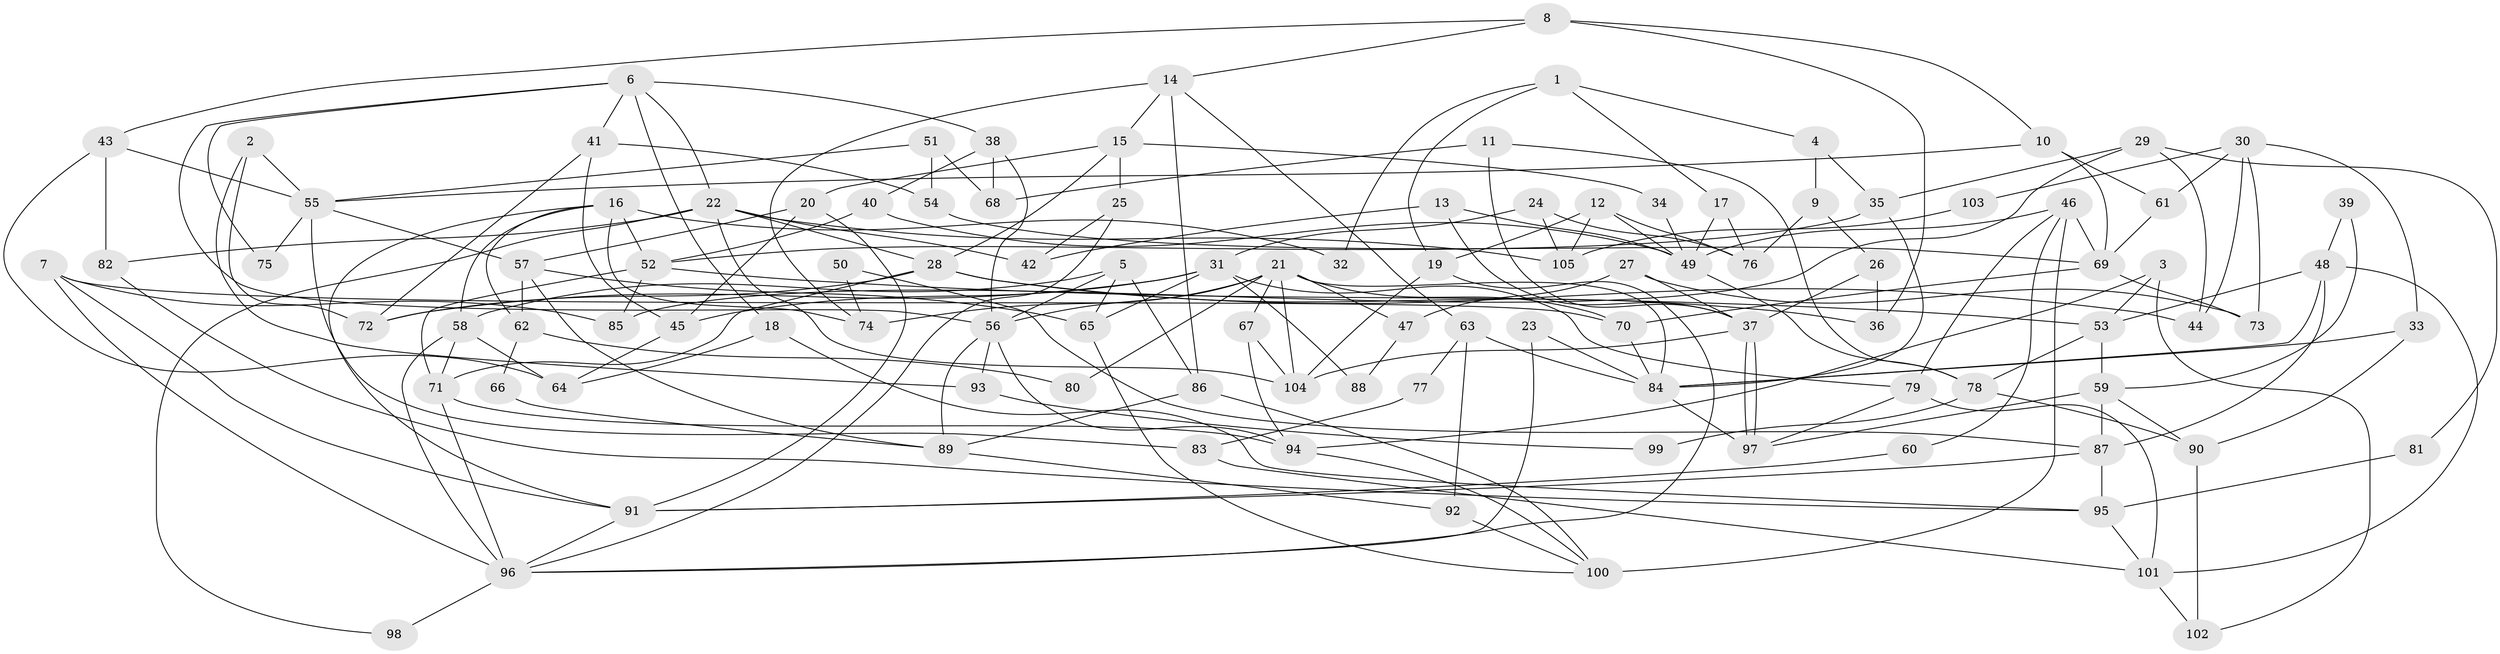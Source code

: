 // Generated by graph-tools (version 1.1) at 2025/15/03/09/25 04:15:02]
// undirected, 105 vertices, 210 edges
graph export_dot {
graph [start="1"]
  node [color=gray90,style=filled];
  1;
  2;
  3;
  4;
  5;
  6;
  7;
  8;
  9;
  10;
  11;
  12;
  13;
  14;
  15;
  16;
  17;
  18;
  19;
  20;
  21;
  22;
  23;
  24;
  25;
  26;
  27;
  28;
  29;
  30;
  31;
  32;
  33;
  34;
  35;
  36;
  37;
  38;
  39;
  40;
  41;
  42;
  43;
  44;
  45;
  46;
  47;
  48;
  49;
  50;
  51;
  52;
  53;
  54;
  55;
  56;
  57;
  58;
  59;
  60;
  61;
  62;
  63;
  64;
  65;
  66;
  67;
  68;
  69;
  70;
  71;
  72;
  73;
  74;
  75;
  76;
  77;
  78;
  79;
  80;
  81;
  82;
  83;
  84;
  85;
  86;
  87;
  88;
  89;
  90;
  91;
  92;
  93;
  94;
  95;
  96;
  97;
  98;
  99;
  100;
  101;
  102;
  103;
  104;
  105;
  1 -- 4;
  1 -- 19;
  1 -- 17;
  1 -- 32;
  2 -- 72;
  2 -- 55;
  2 -- 93;
  3 -- 94;
  3 -- 102;
  3 -- 53;
  4 -- 35;
  4 -- 9;
  5 -- 58;
  5 -- 65;
  5 -- 56;
  5 -- 86;
  6 -- 41;
  6 -- 22;
  6 -- 18;
  6 -- 38;
  6 -- 56;
  6 -- 75;
  7 -- 70;
  7 -- 91;
  7 -- 85;
  7 -- 96;
  8 -- 14;
  8 -- 10;
  8 -- 36;
  8 -- 43;
  9 -- 76;
  9 -- 26;
  10 -- 61;
  10 -- 69;
  10 -- 55;
  11 -- 78;
  11 -- 37;
  11 -- 68;
  12 -- 49;
  12 -- 19;
  12 -- 76;
  12 -- 105;
  13 -- 42;
  13 -- 49;
  13 -- 37;
  14 -- 86;
  14 -- 74;
  14 -- 15;
  14 -- 63;
  15 -- 28;
  15 -- 20;
  15 -- 25;
  15 -- 34;
  16 -- 91;
  16 -- 58;
  16 -- 32;
  16 -- 52;
  16 -- 62;
  16 -- 74;
  17 -- 49;
  17 -- 76;
  18 -- 64;
  18 -- 95;
  19 -- 96;
  19 -- 104;
  20 -- 57;
  20 -- 45;
  20 -- 91;
  21 -- 56;
  21 -- 104;
  21 -- 47;
  21 -- 67;
  21 -- 70;
  21 -- 74;
  21 -- 80;
  21 -- 84;
  22 -- 105;
  22 -- 104;
  22 -- 28;
  22 -- 42;
  22 -- 82;
  22 -- 98;
  23 -- 96;
  23 -- 84;
  24 -- 76;
  24 -- 31;
  24 -- 105;
  25 -- 96;
  25 -- 42;
  26 -- 37;
  26 -- 36;
  27 -- 37;
  27 -- 73;
  27 -- 47;
  28 -- 71;
  28 -- 36;
  28 -- 44;
  28 -- 72;
  29 -- 35;
  29 -- 85;
  29 -- 44;
  29 -- 81;
  30 -- 44;
  30 -- 33;
  30 -- 61;
  30 -- 73;
  30 -- 103;
  31 -- 65;
  31 -- 45;
  31 -- 72;
  31 -- 79;
  31 -- 88;
  33 -- 84;
  33 -- 90;
  34 -- 49;
  35 -- 52;
  35 -- 84;
  37 -- 97;
  37 -- 97;
  37 -- 104;
  38 -- 56;
  38 -- 40;
  38 -- 68;
  39 -- 48;
  39 -- 59;
  40 -- 52;
  40 -- 49;
  41 -- 45;
  41 -- 72;
  41 -- 54;
  43 -- 55;
  43 -- 64;
  43 -- 82;
  45 -- 64;
  46 -- 79;
  46 -- 100;
  46 -- 49;
  46 -- 60;
  46 -- 69;
  47 -- 88;
  48 -- 84;
  48 -- 87;
  48 -- 53;
  48 -- 101;
  49 -- 78;
  50 -- 87;
  50 -- 74;
  51 -- 68;
  51 -- 54;
  51 -- 55;
  52 -- 53;
  52 -- 71;
  52 -- 85;
  53 -- 59;
  53 -- 78;
  54 -- 69;
  55 -- 57;
  55 -- 75;
  55 -- 83;
  56 -- 89;
  56 -- 93;
  56 -- 94;
  57 -- 89;
  57 -- 62;
  57 -- 65;
  58 -- 96;
  58 -- 71;
  58 -- 64;
  59 -- 97;
  59 -- 87;
  59 -- 90;
  60 -- 91;
  61 -- 69;
  62 -- 66;
  62 -- 80;
  63 -- 84;
  63 -- 77;
  63 -- 92;
  65 -- 100;
  66 -- 89;
  67 -- 94;
  67 -- 104;
  69 -- 70;
  69 -- 73;
  70 -- 84;
  71 -- 96;
  71 -- 94;
  77 -- 83;
  78 -- 90;
  78 -- 99;
  79 -- 101;
  79 -- 97;
  81 -- 95;
  82 -- 95;
  83 -- 101;
  84 -- 97;
  86 -- 89;
  86 -- 100;
  87 -- 95;
  87 -- 91;
  89 -- 92;
  90 -- 102;
  91 -- 96;
  92 -- 100;
  93 -- 99;
  94 -- 100;
  95 -- 101;
  96 -- 98;
  101 -- 102;
  103 -- 105;
}
